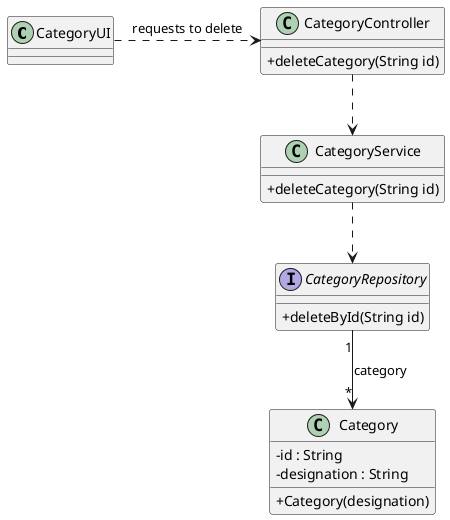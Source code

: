 @startuml
skinparam packageStyle rectangle
skinparam shadowing false
skinparam linetype polyline
skinparam classAttributeIconSize 0

class CategoryUI {
}

class Category {
    - id : String
    - designation : String
    + Category(designation)
}

class CategoryController {
    + deleteCategory(String id)
}

class CategoryService {
    + deleteCategory(String id)
}

interface CategoryRepository {
    + deleteById(String id)
}

CategoryUI .> CategoryController : requests to delete
CategoryController ..> CategoryService
CategoryService ..> CategoryRepository
CategoryRepository "1" --> "*" Category : category


@enduml
